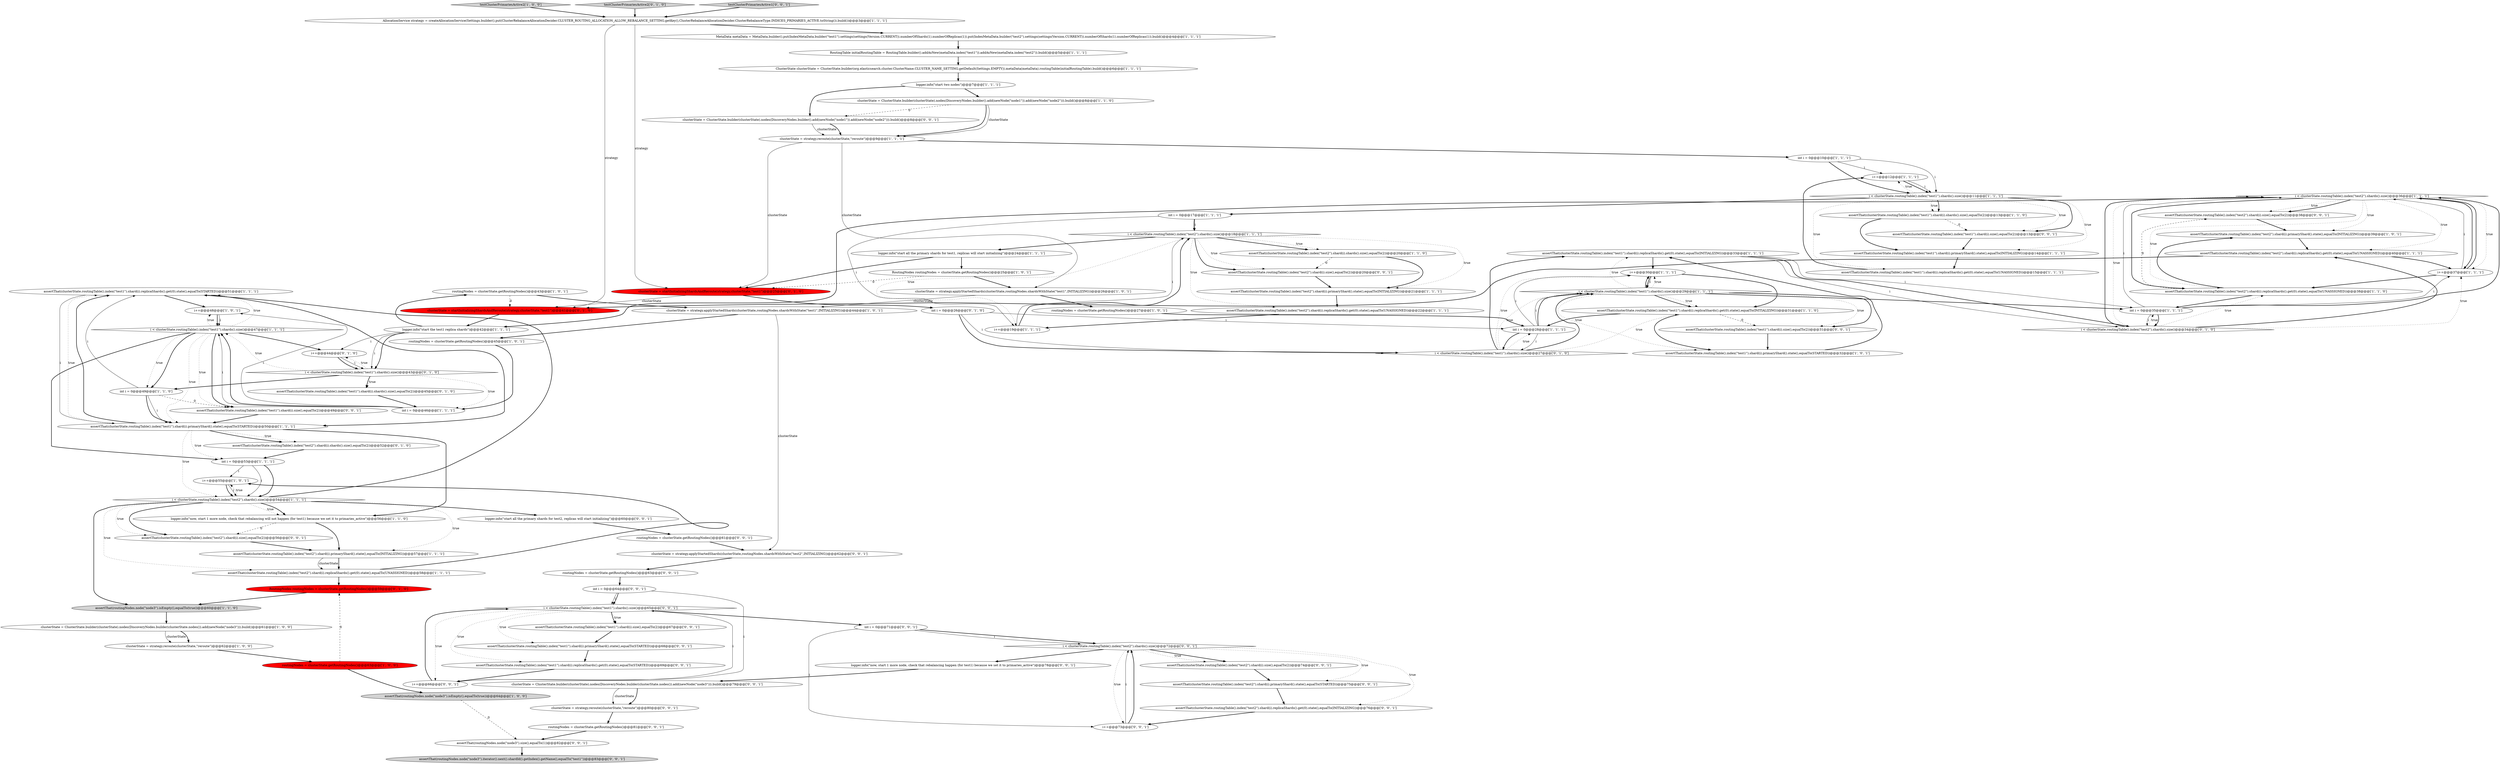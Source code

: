 digraph {
56 [style = filled, label = "assertThat(clusterState.routingTable().index(\"test1\").shard(i).replicaShards().get(0).state(),equalTo(STARTED))@@@51@@@['1', '1', '1']", fillcolor = white, shape = ellipse image = "AAA0AAABBB1BBB"];
45 [style = filled, label = "RoutingTable initialRoutingTable = RoutingTable.builder().addAsNew(metaData.index(\"test1\")).addAsNew(metaData.index(\"test2\")).build()@@@5@@@['1', '1', '1']", fillcolor = white, shape = ellipse image = "AAA0AAABBB1BBB"];
75 [style = filled, label = "i < clusterState.routingTable().index(\"test2\").shards().size()@@@72@@@['0', '0', '1']", fillcolor = white, shape = diamond image = "AAA0AAABBB3BBB"];
16 [style = filled, label = "i < clusterState.routingTable().index(\"test1\").shards().size()@@@29@@@['1', '1', '1']", fillcolor = white, shape = diamond image = "AAA0AAABBB1BBB"];
73 [style = filled, label = "assertThat(routingNodes.node(\"node3\").size(),equalTo(1))@@@82@@@['0', '0', '1']", fillcolor = white, shape = ellipse image = "AAA0AAABBB3BBB"];
53 [style = filled, label = "testClusterPrimariesActive2['1', '0', '0']", fillcolor = lightgray, shape = diamond image = "AAA0AAABBB1BBB"];
27 [style = filled, label = "int i = 0@@@28@@@['1', '1', '1']", fillcolor = white, shape = ellipse image = "AAA0AAABBB1BBB"];
77 [style = filled, label = "assertThat(clusterState.routingTable().index(\"test1\").shard(i).size(),equalTo(2))@@@31@@@['0', '0', '1']", fillcolor = white, shape = ellipse image = "AAA0AAABBB3BBB"];
71 [style = filled, label = "clusterState = strategy.reroute(clusterState,\"reroute\")@@@80@@@['0', '0', '1']", fillcolor = white, shape = ellipse image = "AAA0AAABBB3BBB"];
52 [style = filled, label = "int i = 0@@@35@@@['1', '1', '1']", fillcolor = white, shape = ellipse image = "AAA0AAABBB1BBB"];
23 [style = filled, label = "i++@@@55@@@['1', '0', '1']", fillcolor = white, shape = ellipse image = "AAA0AAABBB1BBB"];
64 [style = filled, label = "RoutingNodes routingNodes = clusterState.getRoutingNodes()@@@59@@@['0', '1', '0']", fillcolor = red, shape = ellipse image = "AAA1AAABBB2BBB"];
43 [style = filled, label = "assertThat(clusterState.routingTable().index(\"test2\").shard(i).shards().size(),equalTo(2))@@@20@@@['1', '1', '0']", fillcolor = white, shape = ellipse image = "AAA0AAABBB1BBB"];
24 [style = filled, label = "assertThat(clusterState.routingTable().index(\"test2\").shard(i).primaryShard().state(),equalTo(INITIALIZING))@@@21@@@['1', '1', '1']", fillcolor = white, shape = ellipse image = "AAA0AAABBB1BBB"];
4 [style = filled, label = "MetaData metaData = MetaData.builder().put(IndexMetaData.builder(\"test1\").settings(settings(Version.CURRENT)).numberOfShards(1).numberOfReplicas(1)).put(IndexMetaData.builder(\"test2\").settings(settings(Version.CURRENT)).numberOfShards(1).numberOfReplicas(1)).build()@@@4@@@['1', '1', '1']", fillcolor = white, shape = ellipse image = "AAA0AAABBB1BBB"];
0 [style = filled, label = "assertThat(clusterState.routingTable().index(\"test2\").shard(i).replicaShards().get(0).state(),equalTo(UNASSIGNED))@@@22@@@['1', '1', '1']", fillcolor = white, shape = ellipse image = "AAA0AAABBB1BBB"];
8 [style = filled, label = "clusterState = strategy.reroute(clusterState,\"reroute\")@@@9@@@['1', '1', '1']", fillcolor = white, shape = ellipse image = "AAA0AAABBB1BBB"];
18 [style = filled, label = "routingNodes = clusterState.getRoutingNodes()@@@45@@@['1', '0', '1']", fillcolor = white, shape = ellipse image = "AAA0AAABBB1BBB"];
38 [style = filled, label = "i++@@@30@@@['1', '1', '1']", fillcolor = white, shape = ellipse image = "AAA0AAABBB1BBB"];
69 [style = filled, label = "clusterState = strategy.applyStartedShards(clusterState,routingNodes.shardsWithState(\"test2\",INITIALIZING))@@@62@@@['0', '0', '1']", fillcolor = white, shape = ellipse image = "AAA0AAABBB3BBB"];
26 [style = filled, label = "ClusterState clusterState = ClusterState.builder(org.elasticsearch.cluster.ClusterName.CLUSTER_NAME_SETTING.getDefault(Settings.EMPTY)).metaData(metaData).routingTable(initialRoutingTable).build()@@@6@@@['1', '1', '1']", fillcolor = white, shape = ellipse image = "AAA0AAABBB1BBB"];
95 [style = filled, label = "assertThat(clusterState.routingTable().index(\"test2\").shard(i).size(),equalTo(2))@@@38@@@['0', '0', '1']", fillcolor = white, shape = ellipse image = "AAA0AAABBB3BBB"];
55 [style = filled, label = "i < clusterState.routingTable().index(\"test1\").shards().size()@@@47@@@['1', '1', '1']", fillcolor = white, shape = diamond image = "AAA0AAABBB1BBB"];
68 [style = filled, label = "assertThat(clusterState.routingTable().index(\"test2\").shard(i).size(),equalTo(2))@@@56@@@['0', '0', '1']", fillcolor = white, shape = ellipse image = "AAA0AAABBB3BBB"];
74 [style = filled, label = "assertThat(clusterState.routingTable().index(\"test1\").shard(i).primaryShard().state(),equalTo(STARTED))@@@68@@@['0', '0', '1']", fillcolor = white, shape = ellipse image = "AAA0AAABBB3BBB"];
6 [style = filled, label = "i++@@@12@@@['1', '1', '1']", fillcolor = white, shape = ellipse image = "AAA0AAABBB1BBB"];
32 [style = filled, label = "i < clusterState.routingTable().index(\"test1\").shards().size()@@@11@@@['1', '1', '1']", fillcolor = white, shape = diamond image = "AAA0AAABBB1BBB"];
92 [style = filled, label = "clusterState = ClusterState.builder(clusterState).nodes(DiscoveryNodes.builder(clusterState.nodes()).add(newNode(\"node3\"))).build()@@@79@@@['0', '0', '1']", fillcolor = white, shape = ellipse image = "AAA0AAABBB3BBB"];
50 [style = filled, label = "int i = 0@@@17@@@['1', '1', '1']", fillcolor = white, shape = ellipse image = "AAA0AAABBB1BBB"];
67 [style = filled, label = "i < clusterState.routingTable().index(\"test1\").shards().size()@@@43@@@['0', '1', '0']", fillcolor = white, shape = diamond image = "AAA0AAABBB2BBB"];
70 [style = filled, label = "assertThat(clusterState.routingTable().index(\"test1\").shard(i).size(),equalTo(2))@@@49@@@['0', '0', '1']", fillcolor = white, shape = ellipse image = "AAA0AAABBB3BBB"];
5 [style = filled, label = "assertThat(clusterState.routingTable().index(\"test2\").shard(i).primaryShard().state(),equalTo(INITIALIZING))@@@57@@@['1', '1', '1']", fillcolor = white, shape = ellipse image = "AAA0AAABBB1BBB"];
84 [style = filled, label = "i < clusterState.routingTable().index(\"test1\").shards().size()@@@65@@@['0', '0', '1']", fillcolor = white, shape = diamond image = "AAA0AAABBB3BBB"];
94 [style = filled, label = "assertThat(routingNodes.node(\"node3\").iterator().next().shardId().getIndex().getName(),equalTo(\"test1\"))@@@83@@@['0', '0', '1']", fillcolor = lightgray, shape = ellipse image = "AAA0AAABBB3BBB"];
46 [style = filled, label = "routingNodes = clusterState.getRoutingNodes()@@@27@@@['1', '0', '1']", fillcolor = white, shape = ellipse image = "AAA0AAABBB1BBB"];
10 [style = filled, label = "i < clusterState.routingTable().index(\"test2\").shards().size()@@@54@@@['1', '1', '1']", fillcolor = white, shape = diamond image = "AAA0AAABBB1BBB"];
51 [style = filled, label = "i < clusterState.routingTable().index(\"test2\").shards().size()@@@18@@@['1', '1', '1']", fillcolor = white, shape = diamond image = "AAA0AAABBB1BBB"];
13 [style = filled, label = "routingNodes = clusterState.getRoutingNodes()@@@43@@@['1', '0', '1']", fillcolor = white, shape = ellipse image = "AAA0AAABBB1BBB"];
57 [style = filled, label = "clusterState = startInitializingShardsAndReroute(strategy,clusterState,\"test1\")@@@25@@@['0', '1', '0']", fillcolor = red, shape = ellipse image = "AAA1AAABBB2BBB"];
61 [style = filled, label = "i < clusterState.routingTable().index(\"test1\").shards().size()@@@27@@@['0', '1', '0']", fillcolor = white, shape = diamond image = "AAA0AAABBB2BBB"];
44 [style = filled, label = "assertThat(clusterState.routingTable().index(\"test1\").shard(i).primaryShard().state(),equalTo(STARTED))@@@50@@@['1', '1', '1']", fillcolor = white, shape = ellipse image = "AAA0AAABBB1BBB"];
65 [style = filled, label = "int i = 0@@@26@@@['0', '1', '0']", fillcolor = white, shape = ellipse image = "AAA0AAABBB2BBB"];
31 [style = filled, label = "routingNodes = clusterState.getRoutingNodes()@@@63@@@['1', '0', '0']", fillcolor = red, shape = ellipse image = "AAA1AAABBB1BBB"];
25 [style = filled, label = "assertThat(routingNodes.node(\"node3\").isEmpty(),equalTo(true))@@@64@@@['1', '0', '0']", fillcolor = lightgray, shape = ellipse image = "AAA0AAABBB1BBB"];
7 [style = filled, label = "logger.info(\"start the test1 replica shards\")@@@42@@@['1', '1', '1']", fillcolor = white, shape = ellipse image = "AAA0AAABBB1BBB"];
89 [style = filled, label = "assertThat(clusterState.routingTable().index(\"test1\").shard(i).replicaShards().get(0).state(),equalTo(STARTED))@@@69@@@['0', '0', '1']", fillcolor = white, shape = ellipse image = "AAA0AAABBB3BBB"];
85 [style = filled, label = "routingNodes = clusterState.getRoutingNodes()@@@63@@@['0', '0', '1']", fillcolor = white, shape = ellipse image = "AAA0AAABBB3BBB"];
47 [style = filled, label = "assertThat(clusterState.routingTable().index(\"test1\").shard(i).replicaShards().get(0).state(),equalTo(UNASSIGNED))@@@15@@@['1', '1', '1']", fillcolor = white, shape = ellipse image = "AAA0AAABBB1BBB"];
15 [style = filled, label = "assertThat(clusterState.routingTable().index(\"test1\").shard(i).primaryShard().state(),equalTo(STARTED))@@@32@@@['1', '0', '1']", fillcolor = white, shape = ellipse image = "AAA0AAABBB1BBB"];
96 [style = filled, label = "logger.info(\"now, start 1 more node, check that rebalancing happen (for test1) because we set it to primaries_active\")@@@78@@@['0', '0', '1']", fillcolor = white, shape = ellipse image = "AAA0AAABBB3BBB"];
1 [style = filled, label = "assertThat(clusterState.routingTable().index(\"test2\").shard(i).primaryShard().state(),equalTo(INITIALIZING))@@@39@@@['1', '0', '1']", fillcolor = white, shape = ellipse image = "AAA0AAABBB1BBB"];
17 [style = filled, label = "assertThat(clusterState.routingTable().index(\"test2\").shard(i).replicaShards().get(0).state(),equalTo(UNASSIGNED))@@@38@@@['1', '1', '0']", fillcolor = white, shape = ellipse image = "AAA0AAABBB1BBB"];
88 [style = filled, label = "routingNodes = clusterState.getRoutingNodes()@@@61@@@['0', '0', '1']", fillcolor = white, shape = ellipse image = "AAA0AAABBB3BBB"];
79 [style = filled, label = "assertThat(clusterState.routingTable().index(\"test1\").shard(i).size(),equalTo(2))@@@67@@@['0', '0', '1']", fillcolor = white, shape = ellipse image = "AAA0AAABBB3BBB"];
87 [style = filled, label = "routingNodes = clusterState.getRoutingNodes()@@@81@@@['0', '0', '1']", fillcolor = white, shape = ellipse image = "AAA0AAABBB3BBB"];
81 [style = filled, label = "assertThat(clusterState.routingTable().index(\"test2\").shard(i).replicaShards().get(0).state(),equalTo(INITIALIZING))@@@76@@@['0', '0', '1']", fillcolor = white, shape = ellipse image = "AAA0AAABBB3BBB"];
20 [style = filled, label = "i++@@@19@@@['1', '1', '1']", fillcolor = white, shape = ellipse image = "AAA0AAABBB1BBB"];
12 [style = filled, label = "assertThat(clusterState.routingTable().index(\"test2\").shard(i).replicaShards().get(0).state(),equalTo(UNASSIGNED))@@@40@@@['1', '1', '1']", fillcolor = white, shape = ellipse image = "AAA0AAABBB1BBB"];
58 [style = filled, label = "testClusterPrimariesActive2['0', '1', '0']", fillcolor = lightgray, shape = diamond image = "AAA0AAABBB2BBB"];
37 [style = filled, label = "i < clusterState.routingTable().index(\"test2\").shards().size()@@@36@@@['1', '1', '1']", fillcolor = white, shape = diamond image = "AAA0AAABBB1BBB"];
11 [style = filled, label = "assertThat(clusterState.routingTable().index(\"test1\").shard(i).replicaShards().get(0).state(),equalTo(INITIALIZING))@@@31@@@['1', '1', '0']", fillcolor = white, shape = ellipse image = "AAA0AAABBB1BBB"];
76 [style = filled, label = "int i = 0@@@71@@@['0', '0', '1']", fillcolor = white, shape = ellipse image = "AAA0AAABBB3BBB"];
63 [style = filled, label = "i < clusterState.routingTable().index(\"test2\").shards().size()@@@34@@@['0', '1', '0']", fillcolor = white, shape = diamond image = "AAA0AAABBB2BBB"];
78 [style = filled, label = "assertThat(clusterState.routingTable().index(\"test2\").shard(i).size(),equalTo(2))@@@74@@@['0', '0', '1']", fillcolor = white, shape = ellipse image = "AAA0AAABBB3BBB"];
86 [style = filled, label = "i++@@@66@@@['0', '0', '1']", fillcolor = white, shape = ellipse image = "AAA0AAABBB3BBB"];
80 [style = filled, label = "assertThat(clusterState.routingTable().index(\"test2\").shard(i).primaryShard().state(),equalTo(STARTED))@@@75@@@['0', '0', '1']", fillcolor = white, shape = ellipse image = "AAA0AAABBB3BBB"];
48 [style = filled, label = "assertThat(clusterState.routingTable().index(\"test1\").shard(i).shards().size(),equalTo(2))@@@13@@@['1', '1', '0']", fillcolor = white, shape = ellipse image = "AAA0AAABBB1BBB"];
9 [style = filled, label = "clusterState = ClusterState.builder(clusterState).nodes(DiscoveryNodes.builder().add(newNode(\"node1\")).add(newNode(\"node2\"))).build()@@@8@@@['1', '1', '0']", fillcolor = white, shape = ellipse image = "AAA0AAABBB1BBB"];
49 [style = filled, label = "assertThat(clusterState.routingTable().index(\"test1\").shard(i).replicaShards().get(0).state(),equalTo(INITIALIZING))@@@33@@@['1', '1', '1']", fillcolor = white, shape = ellipse image = "AAA0AAABBB1BBB"];
62 [style = filled, label = "assertThat(clusterState.routingTable().index(\"test1\").shard(i).shards().size(),equalTo(2))@@@45@@@['0', '1', '0']", fillcolor = white, shape = ellipse image = "AAA0AAABBB2BBB"];
82 [style = filled, label = "logger.info(\"start all the primary shards for test2, replicas will start initializing\")@@@60@@@['0', '0', '1']", fillcolor = white, shape = ellipse image = "AAA0AAABBB3BBB"];
21 [style = filled, label = "int i = 0@@@53@@@['1', '1', '1']", fillcolor = white, shape = ellipse image = "AAA0AAABBB1BBB"];
35 [style = filled, label = "clusterState = ClusterState.builder(clusterState).nodes(DiscoveryNodes.builder(clusterState.nodes()).add(newNode(\"node3\"))).build()@@@61@@@['1', '0', '0']", fillcolor = white, shape = ellipse image = "AAA0AAABBB1BBB"];
3 [style = filled, label = "int i = 0@@@10@@@['1', '1', '1']", fillcolor = white, shape = ellipse image = "AAA0AAABBB1BBB"];
34 [style = filled, label = "i++@@@48@@@['1', '0', '1']", fillcolor = white, shape = ellipse image = "AAA0AAABBB1BBB"];
40 [style = filled, label = "int i = 0@@@49@@@['1', '1', '0']", fillcolor = white, shape = ellipse image = "AAA0AAABBB1BBB"];
90 [style = filled, label = "testClusterPrimariesActive1['0', '0', '1']", fillcolor = lightgray, shape = diamond image = "AAA0AAABBB3BBB"];
29 [style = filled, label = "RoutingNodes routingNodes = clusterState.getRoutingNodes()@@@25@@@['1', '0', '1']", fillcolor = white, shape = ellipse image = "AAA0AAABBB1BBB"];
91 [style = filled, label = "clusterState = ClusterState.builder(clusterState).nodes(DiscoveryNodes.builder().add(newNode(\"node1\")).add(newNode(\"node2\"))).build()@@@8@@@['0', '0', '1']", fillcolor = white, shape = ellipse image = "AAA0AAABBB3BBB"];
54 [style = filled, label = "clusterState = strategy.applyStartedShards(clusterState,routingNodes.shardsWithState(\"test1\",INITIALIZING))@@@44@@@['1', '0', '1']", fillcolor = white, shape = ellipse image = "AAA0AAABBB1BBB"];
19 [style = filled, label = "assertThat(clusterState.routingTable().index(\"test2\").shard(i).replicaShards().get(0).state(),equalTo(UNASSIGNED))@@@58@@@['1', '1', '1']", fillcolor = white, shape = ellipse image = "AAA0AAABBB1BBB"];
42 [style = filled, label = "logger.info(\"start all the primary shards for test1, replicas will start initializing\")@@@24@@@['1', '1', '1']", fillcolor = white, shape = ellipse image = "AAA0AAABBB1BBB"];
33 [style = filled, label = "assertThat(routingNodes.node(\"node3\").isEmpty(),equalTo(true))@@@60@@@['1', '1', '0']", fillcolor = lightgray, shape = ellipse image = "AAA0AAABBB1BBB"];
39 [style = filled, label = "clusterState = strategy.applyStartedShards(clusterState,routingNodes.shardsWithState(\"test1\",INITIALIZING))@@@26@@@['1', '0', '1']", fillcolor = white, shape = ellipse image = "AAA0AAABBB1BBB"];
93 [style = filled, label = "i++@@@73@@@['0', '0', '1']", fillcolor = white, shape = ellipse image = "AAA0AAABBB3BBB"];
66 [style = filled, label = "clusterState = startInitializingShardsAndReroute(strategy,clusterState,\"test1\")@@@41@@@['0', '1', '0']", fillcolor = red, shape = ellipse image = "AAA1AAABBB2BBB"];
30 [style = filled, label = "logger.info(\"now, start 1 more node, check that rebalancing will not happen (for test1) because we set it to primaries_active\")@@@56@@@['1', '1', '0']", fillcolor = white, shape = ellipse image = "AAA0AAABBB1BBB"];
72 [style = filled, label = "int i = 0@@@64@@@['0', '0', '1']", fillcolor = white, shape = ellipse image = "AAA0AAABBB3BBB"];
41 [style = filled, label = "clusterState = strategy.reroute(clusterState,\"reroute\")@@@62@@@['1', '0', '0']", fillcolor = white, shape = ellipse image = "AAA0AAABBB1BBB"];
28 [style = filled, label = "logger.info(\"start two nodes\")@@@7@@@['1', '1', '1']", fillcolor = white, shape = ellipse image = "AAA0AAABBB1BBB"];
59 [style = filled, label = "i++@@@44@@@['0', '1', '0']", fillcolor = white, shape = ellipse image = "AAA0AAABBB2BBB"];
14 [style = filled, label = "assertThat(clusterState.routingTable().index(\"test1\").shard(i).primaryShard().state(),equalTo(INITIALIZING))@@@14@@@['1', '1', '1']", fillcolor = white, shape = ellipse image = "AAA0AAABBB1BBB"];
2 [style = filled, label = "AllocationService strategy = createAllocationService(Settings.builder().put(ClusterRebalanceAllocationDecider.CLUSTER_ROUTING_ALLOCATION_ALLOW_REBALANCE_SETTING.getKey(),ClusterRebalanceAllocationDecider.ClusterRebalanceType.INDICES_PRIMARIES_ACTIVE.toString()).build())@@@3@@@['1', '1', '1']", fillcolor = white, shape = ellipse image = "AAA0AAABBB1BBB"];
83 [style = filled, label = "assertThat(clusterState.routingTable().index(\"test1\").shard(i).size(),equalTo(2))@@@13@@@['0', '0', '1']", fillcolor = white, shape = ellipse image = "AAA0AAABBB3BBB"];
22 [style = filled, label = "int i = 0@@@46@@@['1', '1', '1']", fillcolor = white, shape = ellipse image = "AAA0AAABBB1BBB"];
97 [style = filled, label = "assertThat(clusterState.routingTable().index(\"test2\").shard(i).size(),equalTo(2))@@@20@@@['0', '0', '1']", fillcolor = white, shape = ellipse image = "AAA0AAABBB3BBB"];
60 [style = filled, label = "assertThat(clusterState.routingTable().index(\"test2\").shard(i).shards().size(),equalTo(2))@@@52@@@['0', '1', '0']", fillcolor = white, shape = ellipse image = "AAA0AAABBB2BBB"];
36 [style = filled, label = "i++@@@37@@@['1', '1', '1']", fillcolor = white, shape = ellipse image = "AAA0AAABBB1BBB"];
35->41 [style = solid, label="clusterState"];
67->22 [style = dotted, label="true"];
21->10 [style = bold, label=""];
44->21 [style = dotted, label="true"];
16->52 [style = bold, label=""];
56->34 [style = bold, label=""];
51->97 [style = bold, label=""];
84->79 [style = bold, label=""];
55->34 [style = dotted, label="true"];
35->41 [style = bold, label=""];
59->67 [style = solid, label="i"];
55->40 [style = bold, label=""];
20->51 [style = solid, label="i"];
22->55 [style = solid, label="i"];
28->9 [style = bold, label=""];
7->67 [style = bold, label=""];
37->1 [style = dotted, label="true"];
44->10 [style = dotted, label="true"];
32->83 [style = bold, label=""];
10->30 [style = dotted, label="true"];
42->29 [style = bold, label=""];
70->44 [style = bold, label=""];
57->66 [style = solid, label="clusterState"];
88->69 [style = bold, label=""];
72->84 [style = solid, label="i"];
18->22 [style = bold, label=""];
31->64 [style = dashed, label="0"];
63->17 [style = dotted, label="true"];
43->24 [style = bold, label=""];
75->96 [style = bold, label=""];
61->27 [style = dotted, label="true"];
78->80 [style = bold, label=""];
1->12 [style = bold, label=""];
37->36 [style = dotted, label="true"];
52->36 [style = solid, label="i"];
27->38 [style = solid, label="i"];
40->44 [style = solid, label="i"];
49->63 [style = bold, label=""];
26->28 [style = bold, label=""];
36->17 [style = bold, label=""];
64->33 [style = bold, label=""];
90->2 [style = bold, label=""];
51->20 [style = dotted, label="true"];
51->43 [style = dotted, label="true"];
16->38 [style = dotted, label="true"];
59->67 [style = bold, label=""];
75->78 [style = bold, label=""];
76->75 [style = bold, label=""];
48->83 [style = dashed, label="0"];
65->61 [style = solid, label="i"];
6->32 [style = bold, label=""];
61->49 [style = bold, label=""];
72->84 [style = bold, label=""];
47->6 [style = bold, label=""];
37->36 [style = bold, label=""];
66->7 [style = bold, label=""];
44->56 [style = dotted, label="true"];
55->59 [style = bold, label=""];
30->68 [style = dashed, label="0"];
29->39 [style = bold, label=""];
60->21 [style = bold, label=""];
38->11 [style = bold, label=""];
24->0 [style = bold, label=""];
74->89 [style = bold, label=""];
51->24 [style = dotted, label="true"];
52->37 [style = bold, label=""];
55->70 [style = dotted, label="true"];
39->54 [style = solid, label="clusterState"];
72->86 [style = solid, label="i"];
91->8 [style = solid, label="clusterState"];
67->55 [style = dotted, label="true"];
58->2 [style = bold, label=""];
49->38 [style = bold, label=""];
55->40 [style = dotted, label="true"];
73->94 [style = bold, label=""];
40->56 [style = solid, label="i"];
27->16 [style = bold, label=""];
61->38 [style = dotted, label="true"];
40->70 [style = dashed, label="0"];
9->8 [style = bold, label=""];
2->4 [style = bold, label=""];
36->37 [style = solid, label="i"];
63->52 [style = dotted, label="true"];
49->52 [style = solid, label="i"];
34->55 [style = solid, label="i"];
4->45 [style = bold, label=""];
77->15 [style = bold, label=""];
67->59 [style = dotted, label="true"];
27->61 [style = solid, label="i"];
10->68 [style = dotted, label="true"];
10->23 [style = dotted, label="true"];
91->8 [style = bold, label=""];
92->71 [style = solid, label="clusterState"];
27->16 [style = solid, label="i"];
54->69 [style = solid, label="clusterState"];
32->47 [style = dotted, label="true"];
63->37 [style = bold, label=""];
95->1 [style = bold, label=""];
23->10 [style = bold, label=""];
97->24 [style = bold, label=""];
61->16 [style = dotted, label="true"];
16->49 [style = dotted, label="true"];
32->48 [style = bold, label=""];
0->20 [style = bold, label=""];
21->10 [style = solid, label="i"];
57->65 [style = bold, label=""];
36->37 [style = bold, label=""];
65->61 [style = bold, label=""];
51->42 [style = bold, label=""];
92->71 [style = bold, label=""];
5->19 [style = solid, label="clusterState"];
55->44 [style = dotted, label="true"];
37->95 [style = dotted, label="true"];
28->91 [style = bold, label=""];
96->92 [style = bold, label=""];
16->11 [style = dotted, label="true"];
25->73 [style = dashed, label="0"];
52->63 [style = bold, label=""];
32->50 [style = bold, label=""];
82->88 [style = bold, label=""];
44->30 [style = bold, label=""];
55->56 [style = dotted, label="true"];
17->52 [style = bold, label=""];
49->63 [style = solid, label="i"];
10->82 [style = bold, label=""];
44->56 [style = bold, label=""];
80->81 [style = bold, label=""];
8->57 [style = solid, label="clusterState"];
31->25 [style = bold, label=""];
39->46 [style = bold, label=""];
62->22 [style = bold, label=""];
19->64 [style = bold, label=""];
17->1 [style = bold, label=""];
67->40 [style = bold, label=""];
86->84 [style = solid, label="i"];
32->6 [style = dotted, label="true"];
11->77 [style = dashed, label="0"];
75->93 [style = dotted, label="true"];
2->66 [style = solid, label="strategy"];
43->97 [style = dashed, label="0"];
50->20 [style = solid, label="i"];
48->14 [style = bold, label=""];
13->54 [style = bold, label=""];
8->3 [style = bold, label=""];
38->16 [style = bold, label=""];
22->55 [style = bold, label=""];
12->36 [style = bold, label=""];
89->86 [style = bold, label=""];
2->57 [style = solid, label="strategy"];
84->74 [style = dotted, label="true"];
8->39 [style = solid, label="clusterState"];
9->91 [style = dashed, label="0"];
34->55 [style = bold, label=""];
75->80 [style = dotted, label="true"];
32->14 [style = dotted, label="true"];
3->32 [style = solid, label="i"];
51->0 [style = dotted, label="true"];
37->7 [style = bold, label=""];
3->6 [style = solid, label="i"];
13->66 [style = dashed, label="0"];
5->19 [style = bold, label=""];
12->66 [style = bold, label=""];
63->12 [style = bold, label=""];
16->77 [style = bold, label=""];
55->70 [style = bold, label=""];
86->84 [style = bold, label=""];
84->86 [style = dotted, label="true"];
30->5 [style = bold, label=""];
42->57 [style = bold, label=""];
10->19 [style = dotted, label="true"];
9->8 [style = solid, label="clusterState"];
69->85 [style = bold, label=""];
20->51 [style = bold, label=""];
14->47 [style = bold, label=""];
51->43 [style = bold, label=""];
41->31 [style = bold, label=""];
10->33 [style = bold, label=""];
84->76 [style = bold, label=""];
76->75 [style = solid, label="i"];
16->77 [style = dotted, label="true"];
6->32 [style = solid, label="i"];
50->51 [style = solid, label="i"];
52->63 [style = solid, label="i"];
32->83 [style = dotted, label="true"];
52->37 [style = solid, label="i"];
10->30 [style = bold, label=""];
87->73 [style = bold, label=""];
7->59 [style = solid, label="i"];
44->60 [style = dotted, label="true"];
40->44 [style = bold, label=""];
75->78 [style = dotted, label="true"];
16->15 [style = dotted, label="true"];
23->10 [style = solid, label="i"];
7->13 [style = bold, label=""];
61->11 [style = dotted, label="true"];
15->49 [style = bold, label=""];
33->35 [style = bold, label=""];
10->68 [style = bold, label=""];
29->57 [style = dashed, label="0"];
16->11 [style = bold, label=""];
61->16 [style = bold, label=""];
55->21 [style = bold, label=""];
44->60 [style = bold, label=""];
10->56 [style = bold, label=""];
85->72 [style = bold, label=""];
27->61 [style = bold, label=""];
63->36 [style = dotted, label="true"];
75->81 [style = dotted, label="true"];
51->97 [style = dotted, label="true"];
37->17 [style = bold, label=""];
37->12 [style = dotted, label="true"];
22->34 [style = solid, label="i"];
38->16 [style = solid, label="i"];
76->93 [style = solid, label="i"];
81->93 [style = bold, label=""];
10->5 [style = dotted, label="true"];
71->87 [style = bold, label=""];
11->15 [style = bold, label=""];
53->2 [style = bold, label=""];
67->62 [style = bold, label=""];
65->27 [style = solid, label="i"];
37->17 [style = dotted, label="true"];
17->95 [style = dashed, label="0"];
32->48 [style = dotted, label="true"];
37->95 [style = bold, label=""];
68->5 [style = bold, label=""];
54->18 [style = bold, label=""];
7->67 [style = solid, label="i"];
83->14 [style = bold, label=""];
50->51 [style = bold, label=""];
19->23 [style = bold, label=""];
46->27 [style = bold, label=""];
84->79 [style = dotted, label="true"];
63->37 [style = dotted, label="true"];
79->74 [style = bold, label=""];
84->89 [style = dotted, label="true"];
45->26 [style = bold, label=""];
3->32 [style = bold, label=""];
93->75 [style = bold, label=""];
93->75 [style = solid, label="i"];
21->23 [style = solid, label="i"];
56->44 [style = bold, label=""];
67->62 [style = dotted, label="true"];
56->44 [style = solid, label="i"];
16->38 [style = bold, label=""];
11->27 [style = bold, label=""];
}
